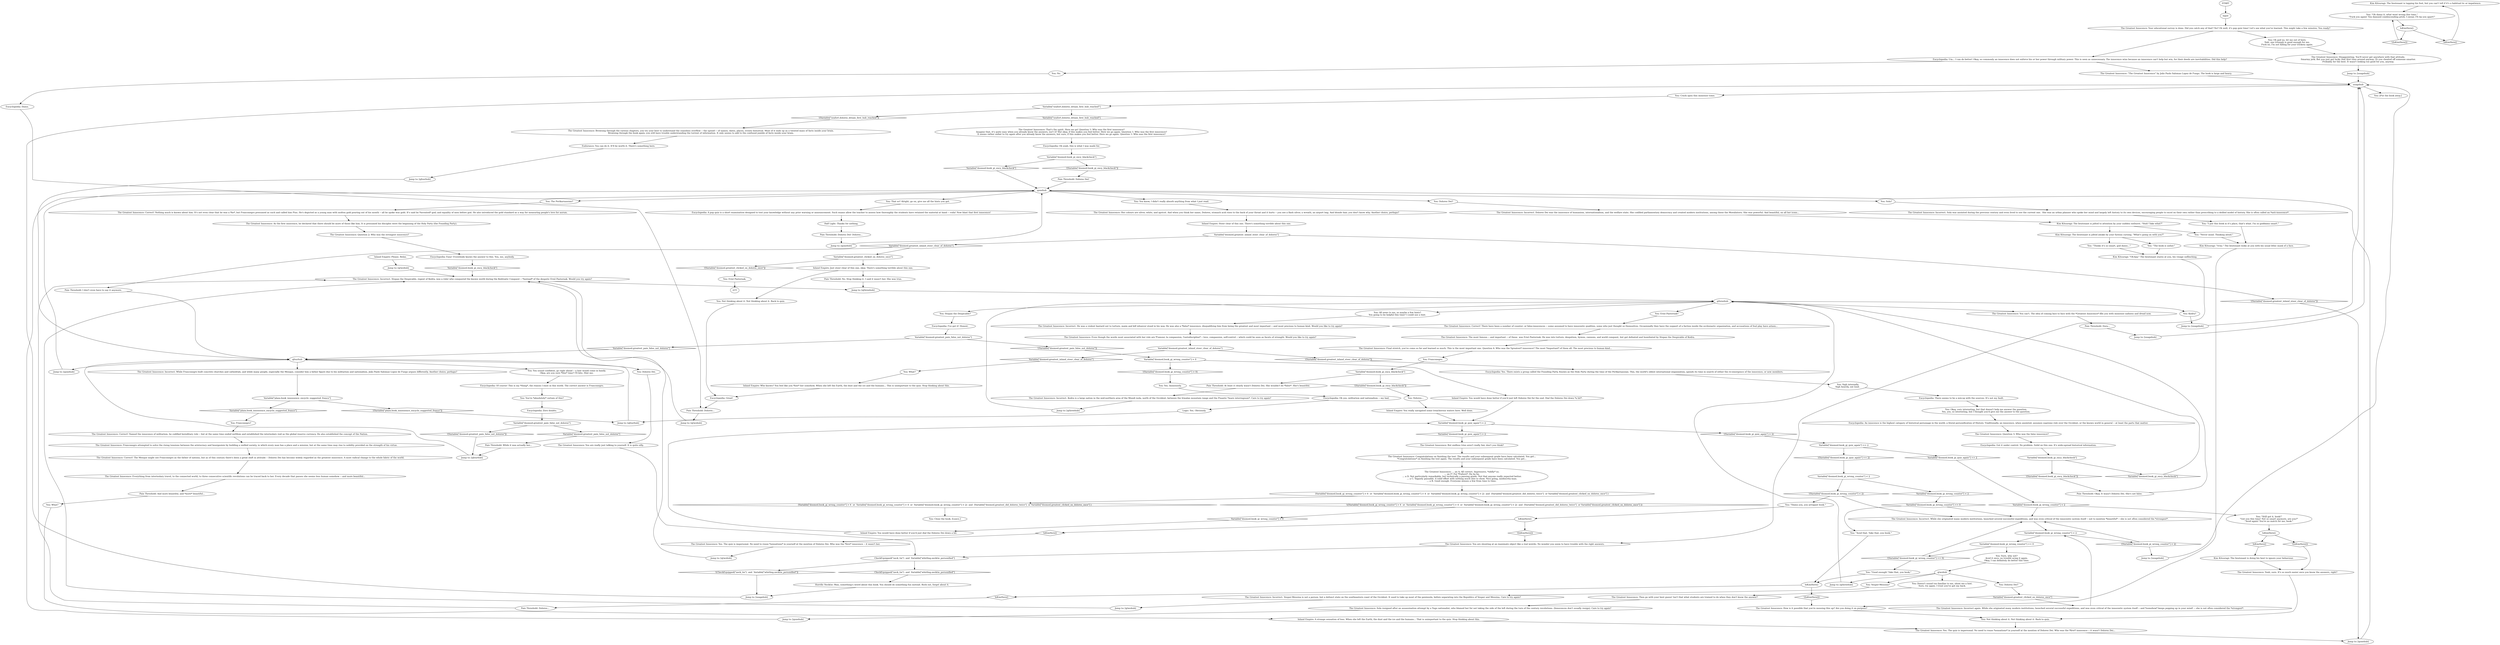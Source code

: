 # INVENTORY / GREATEST INNOSSENCE
# "The Greatest Innocence" by João Paolo Salomao Lopez de Fuego.
# ==================================================
digraph G {
	  0 [label="START"];
	  1 [label="input"];
	  2 [label="Inland Empire: A strange sensation of loss. When she left the Earth, the dust and the ice and the humans... That is unimportant to the quiz. Stop thinking about this."];
	  3 [label="Variable[\"doomed.book_gi_ency_blackcheck\"]"];
	  4 [label="Variable[\"doomed.book_gi_ency_blackcheck\"]", shape=diamond];
	  5 [label="!(Variable[\"doomed.book_gi_ency_blackcheck\"])", shape=diamond];
	  6 [label="You: Sola?"];
	  7 [label="The Greatest Innocence: Incorrect. Sola was anointed during the previous century and even lived to see the current one.  She was an urban planner who spoke her mind and largely left history to its own devices, encouraging people to excel on their own rather than prescribing to a deified model of history. She is often called an *anti-innocence*."];
	  8 [label="The Greatest Innocence: Incorrect. Dolores Dei was the innocence of humanism, internationalism, and the welfare state. She codified parliamentary democracy and created modern institutions, among these the Moralintern. She was powerful. And beautiful, on all her icons..."];
	  9 [label="You: Dolores Dei."];
	  10 [label="The Greatest Innocence: The most famous -- and important -- of these  was Ernö Pasternak. He was into torture, despotism, hymns, cannons, and world conquest, but got defeated and humiliated by Stepan the Despicable of Kedra."];
	  11 [label="Variable[\"doomed.book_gi_quiz_again\"] > 2"];
	  12 [label="Variable[\"doomed.book_gi_quiz_again\"] > 2", shape=diamond];
	  13 [label="!(Variable[\"doomed.book_gi_quiz_again\"] > 2)", shape=diamond];
	  14 [label="Encyclopedia: Got it under control. No problem. Solid on this one. It's wide-spread historical information."];
	  15 [label="The Greatest Innocence: Correct! There have been a number of counter- or false-innocences -- some assumed to have innocentic qualities, some who just thought so themselves. Occasionally they have the support of a faction inside the ecclesiastic organization, and accusations of foul play have arisen..."];
	  16 [label="Jump to: [qfourhub]"];
	  17 [label="Pain Threshold: Dolores..."];
	  18 [label="Jump to: [qtwohub]"];
	  19 [label="Pain Threshold: Dora..."];
	  20 [label="You: Oh god no, let me out of here.\nNah, one triumph is good enough for me.\nFuck no, I'm not falling for your trickery again."];
	  21 [label="The Greatest Innocence: Disappointing. You'll never get anywhere with that attitude.\nSmarmy jerk. Bet you just got lucky that first time around anyway. Or you cheated off someone smarter.\nProbably for the best. It wasn't looking too good for you, anyway."];
	  22 [label="Jump to: [qonehub]"];
	  23 [label="The Greatest Innocence: Correct! Named the innocence of militarism, he codified hereditary rule -- but at the same time ended serfdom and established the interisolary reál as the global reserve currency. He also established the concept of the Nation."];
	  24 [label="You: Ernö Pasternak?"];
	  25 [label="Encyclopedia: There seems to be a mix-up with the sources. It's not my fault."];
	  26 [label="Horrific Necktie: Man, something's weird about this book. You should do something fun instead. Rock out, forget about it."];
	  27 [label="Variable[\"doomed.greatest_inland_steer_clear_of_dolores\"]"];
	  28 [label="Variable[\"doomed.greatest_inland_steer_clear_of_dolores\"]", shape=diamond];
	  29 [label="!(Variable[\"doomed.greatest_inland_steer_clear_of_dolores\"])", shape=diamond];
	  30 [label="You: Not thinking about it. Not thinking about it. Back to quiz."];
	  31 [label="The Greatest Innocence: Correct! Nothing much is known about him. It's not even clear that he was a *he*, but Franconegro presumed as such and called him Pius. He's depicted as a young man with molten gold pouring out of his mouth -- all he spoke was gold. It's said he *invented* god; and equality of men before god. He also introduced the gold standard as a way for measuring people's love for aurum."];
	  32 [label="Jump to: [qonehub]"];
	  33 [label="Jump to: [qtwohub]"];
	  34 [label="qfourhub"];
	  35 [label="You: \"Still got it, book!\"\n\"Got you this time! Not so smart anymore, are you?\"\n\"Aced again! You're no match for me, book.\""];
	  36 [label="Half Light: Thanks for nothing."];
	  37 [label="Inland Empire: Who knows? You feel like you *lost* her somehow. When she left the Earth, the dust and the ice and the humans... This is unimportant to the quiz. Stop thinking about this."];
	  38 [label="Encyclopedia: Oh yeah, this is what I was made for."];
	  39 [label="You: That so? Alright, go on, give me all the hints you got."];
	  40 [label="You: Doesn't sound too familiar to me, shoot me a hint.\nSure, try again. I trust you've got my back."];
	  41 [label="The Greatest Innocence: Final stretch, you've come so far and learned so much. This is the most important one. Question 4: Who was the *greatest* innocence? The most *important* of them all. The most precious to human kind..."];
	  42 [label="Encyclopedia: Zero doubts."];
	  43 [label="The Greatest Innocence: ... an A. All correct. Impressive, *oddly* so.\n... an F! For *Failure*. Ha ha ha.\n... a D. Not particularly remarkable, but technically a passing grade. Not that anyone really expected better.\n... a C. Vaguely passable. A solid effort with nothing much else to show. Nice going, mediocrity-man.\n... a B. Good enough. Everyone misses a few from time to time. "];
	  44 [label="Variable[\"doomed.book_gi_wrong_counter\"] < 2"];
	  45 [label="Variable[\"doomed.book_gi_wrong_counter\"] < 2", shape=diamond];
	  46 [label="!(Variable[\"doomed.book_gi_wrong_counter\"] < 2)", shape=diamond];
	  47 [label="Kim Kitsuragi: \"A-ha.\" The lieutenant looks at you with his usual lithic mask of a face."];
	  48 [label="IsKimHere()"];
	  49 [label="IsKimHere()", shape=diamond];
	  50 [label="!(IsKimHere())", shape=diamond];
	  51 [label="usagehub"];
	  52 [label="Pain Threshold: Dolores Dei! Dolores..."];
	  53 [label="Variable[\"doomed.book_gi_ency_blackcheck\"]"];
	  54 [label="Variable[\"doomed.book_gi_ency_blackcheck\"]", shape=diamond];
	  55 [label="!(Variable[\"doomed.book_gi_ency_blackcheck\"])", shape=diamond];
	  56 [label="Pain Threshold: While it was actually her..."];
	  57 [label="Variable[\"plaza.book_innossence_encyclo_suggested_franco\"]"];
	  58 [label="Variable[\"plaza.book_innossence_encyclo_suggested_franco\"]", shape=diamond];
	  59 [label="!(Variable[\"plaza.book_innossence_encyclo_suggested_franco\"])", shape=diamond];
	  60 [label="Variable[\"seafort.dolores_dream_first_hub_reached\"]"];
	  61 [label="Variable[\"seafort.dolores_dream_first_hub_reached\"]", shape=diamond];
	  62 [label="!(Variable[\"seafort.dolores_dream_first_hub_reached\"])", shape=diamond];
	  63 [label="Jump to: [usagehub]"];
	  64 [label="You: Vesper-Messina?"];
	  65 [label="You: Sigh internally.\nSigh heavily, out loud. "];
	  66 [label="The Greatest Innocence: Yeah, sure. It's so much easier once you know the answers, right?"];
	  67 [label="You: \"Good enough! Take that, you book.\""];
	  68 [label="Inland Empire: You would have done better if you'd just dial the Dolores Dei down a bit."];
	  69 [label="Jump to: [qthreehub]"];
	  70 [label="The Greatest Innocence: Franconegro attempted to solve the rising tensions between the aristocracy and bourgeoisie by building a unified society, in which every man has a place and a mission, but at the same time may rise to nobility provided on the strength of his virtue."];
	  71 [label="The Greatest Innocence: You are shouting at an inanimate object like a real weirdo. No wonder you seem to have trouble with the right answers."];
	  72 [label="IsKimHere()"];
	  73 [label="IsKimHere()", shape=diamond];
	  74 [label="!(IsKimHere())", shape=diamond];
	  75 [label="The Greatest Innocence: Browsing through the various chapters, you try your best to understand the ceaseless overflow -- the sprawl -- of names, dates, places, events historical. Most of it ends up as a twisted mass of facts inside your brain.\nBrowsing through the book again, you still have trouble understanding the torrent of information. It only seems to add to the confused jumble of facts inside your brain."];
	  76 [label="Variable[\"doomed.greatest_pain_false_not_dolores\"]"];
	  77 [label="Variable[\"doomed.greatest_pain_false_not_dolores\"]", shape=diamond];
	  78 [label="!(Variable[\"doomed.greatest_pain_false_not_dolores\"])", shape=diamond];
	  79 [label="(Variable[\"doomed.book_gi_wrong_counter\"] > 6  or  Variable[\"doomed.book_gi_wrong_counter\"] > 4  or  Variable[\"doomed.book_gi_wrong_counter\"] > 2)  and  (Variable[\"doomed.greatest_did_dolores_twice\"]  or Variable[\"doomed.greatest_clicked_on_dolores_once\"] )"];
	  80 [label="(Variable[\"doomed.book_gi_wrong_counter\"] > 6  or  Variable[\"doomed.book_gi_wrong_counter\"] > 4  or  Variable[\"doomed.book_gi_wrong_counter\"] > 2)  and  (Variable[\"doomed.greatest_did_dolores_twice\"]  or Variable[\"doomed.greatest_clicked_on_dolores_once\"] )", shape=diamond];
	  81 [label="!((Variable[\"doomed.book_gi_wrong_counter\"] > 6  or  Variable[\"doomed.book_gi_wrong_counter\"] > 4  or  Variable[\"doomed.book_gi_wrong_counter\"] > 2)  and  (Variable[\"doomed.greatest_did_dolores_twice\"]  or Variable[\"doomed.greatest_clicked_on_dolores_once\"] ))", shape=diamond];
	  82 [label="Jump to: [usagehub]"];
	  83 [label="You: You're *absolutely* certain of this?"];
	  84 [label="You: No."];
	  85 [label="Kim Kitsuragi: \"Oh-kay.\" The lieutenant stares at you, his visage unflinching."];
	  86 [label="You: \"Aced that. Take that, you book.\""];
	  87 [label="The Greatest Innocence: Yes. The quiz is impersonal. No need to rouse *sensations* in yourself at the mention of Dolores Dei. Who was the *first* innocence -- it wasn't Dolores Dei..."];
	  88 [label="Logic: Yes. Obviously."];
	  89 [label="Jump to: [qonehub]"];
	  90 [label="You: Dolores Dei?"];
	  91 [label="You: You sound confident, go right ahead -- a hint would come in handy.\nOkay, are you sure *this* time? I'll bite. Hint me."];
	  92 [label="The Greatest Innocence: As the first innocence, he declared that there should be more of those like him. It is presumed his disciples were the beginning of the Holy Party (the Founding Party)."];
	  93 [label="IsKimHere()"];
	  94 [label="IsKimHere()", shape=diamond];
	  95 [label="!(IsKimHere())", shape=diamond];
	  96 [label="Variable[\"doomed.book_gi_quiz_again\"] == 2"];
	  97 [label="Variable[\"doomed.book_gi_quiz_again\"] == 2", shape=diamond];
	  98 [label="!(Variable[\"doomed.book_gi_quiz_again\"] == 2)", shape=diamond];
	  99 [label="Kim Kitsuragi: The lieutenant is doing his best to ignore your behaviour."];
	  100 [label="Variable[\"doomed.greatest_inland_steer_clear_of_dolores\"]"];
	  101 [label="Variable[\"doomed.greatest_inland_steer_clear_of_dolores\"]", shape=diamond];
	  102 [label="!(Variable[\"doomed.greatest_inland_steer_clear_of_dolores\"])", shape=diamond];
	  103 [label="The Greatest Innocence: Incorrect again. While she originated many modern institutions, launched several successful expeditions, and was even critical of the innocentic system itself -- and *somehow* keeps popping up in your mind! -- she is not often considered the *strongest*."];
	  104 [label="Pain Threshold: Okay. It wasn't Dolores Dei. She's not false."];
	  105 [label="Pain Threshold: And more beautiful, and *more* beautiful..."];
	  106 [label="You: The Perikarnassian?"];
	  107 [label="qonehub"];
	  108 [label="You: All news to me, so maybe a few hints?\nYou going to be helpful this time? I could use a hint."];
	  109 [label="Encyclopedia: Of course! This is my *thing*, the reason I exist in this world. The correct answer is Franconegro."];
	  110 [label="Jump to: [usagehub]"];
	  111 [label="You: You know, I didn't really absorb anything from what I just read."];
	  112 [label="You: \"The book is unfair.\""];
	  113 [label="You: \"Thinks it's so smart, god damn...\""];
	  114 [label="Endurance: You can do it. It'll be worth it. There's something here."];
	  115 [label="Inland Empire: Steer clear of this one. There's something terrible about this one."];
	  116 [label="You: Dolores Dei?"];
	  117 [label="Encyclopedia: A pop quiz is a short examination designed to test your knowledge without any prior warning or announcement. Such exams allow the teacher to assess how thoroughly the students have retained the material at hand -- voila! Now blast that first innocence!"];
	  118 [label="The Greatest Innocence: Question 2: Who was the strongest innocence?"];
	  119 [label="Jump to: [qtwohub]"];
	  120 [label="Encyclopedia: Damn."];
	  121 [label="You: Crack open this immense tome."];
	  122 [label="Variable[\"doomed.greatest_pain_false_not_dolores\"]"];
	  123 [label="Variable[\"doomed.greatest_pain_false_not_dolores\"]", shape=diamond];
	  124 [label="!(Variable[\"doomed.greatest_pain_false_not_dolores\"])", shape=diamond];
	  125 [label="Encyclopedia: Easy! Everybody knows the answer to this. You, me, anybody."];
	  126 [label="You: Kedra?"];
	  127 [label="qthreehub"];
	  128 [label="Jump to: [qthreehub]"];
	  129 [label="Jump to: [qfourhub]"];
	  130 [label="Kim Kitsuragi: The lieutenant is tapping his foot, but you can't tell if it's a habitual tic or impatience."];
	  131 [label="IsKimHere()"];
	  132 [label="IsKimHere()", shape=diamond];
	  133 [label="!(IsKimHere())", shape=diamond];
	  134 [label="CheckEquipped(\"neck_tie\")  and  Variable[\"whirling.necktie_personified\"]"];
	  135 [label="CheckEquipped(\"neck_tie\")  and  Variable[\"whirling.necktie_personified\"]", shape=diamond];
	  136 [label="!(CheckEquipped(\"neck_tie\")  and  Variable[\"whirling.necktie_personified\"])", shape=diamond];
	  137 [label="Pain Threshold: Dolores Dei!"];
	  138 [label="The Greatest Innocence: Incorrect. Vesper-Messina is not a person, but a defunct state on the southeastern coast of the Occident. It used to take up most of the peninsula, before separating into the Republics of Vesper and Messina. Care to try again?"];
	  139 [label="Jump to: [qtwohub]"];
	  140 [label="You: Stepan the Despicable?"];
	  141 [label="The Greatest Innocence: Everything from interisolary travel, to the connected world, to three consecutive scientific revolutions can be traced back to her. Every decade that passes she seems less human somehow -- and more beautiful..."];
	  142 [label="You: \"Never mind. Thinking aloud.\""];
	  143 [label="You: \"Damn you, you arrogant book.\""];
	  144 [label="The Greatest Innocence: But endless tries aren't really fair, don't you think?"];
	  145 [label="You: [Put the book away.]"];
	  146 [label="Inland Empire: Please. Relax."];
	  147 [label="You: What?"];
	  148 [label="Pain Threshold: No. Stop thinking it. I said it wasn't her. She was true."];
	  149 [label="Inland Empire: You really navigated some treacherous waters here. Well done."];
	  150 [label="You: Yes. Immensely."];
	  151 [label="The Greatest Innocence: \"The Greatest Innocence\" by João Paolo Salomao Lopez de Fuego. The book is large and heavy."];
	  152 [label="The Greatest Innocence: Your educational survey is done. Did you catch any of that? No? Oh well, it's pop quiz time! Let's see what you've learned. This might take a few minutes. You ready?"];
	  153 [label="Jump to: [qfourhub]"];
	  154 [label="The Greatest Innocence: Even though the words most associated with her rule are *l'amour, la compassion, l'autodiscipline* -- love, compassion, self-control -- which could be seen as facets of strength. Would you like to try again?"];
	  155 [label="Variable[\"doomed.book_gi_wrong_counter\"] < 2"];
	  156 [label="Variable[\"doomed.book_gi_wrong_counter\"] < 2", shape=diamond];
	  157 [label="!(Variable[\"doomed.book_gi_wrong_counter\"] < 2)", shape=diamond];
	  158 [label="Variable[\"doomed.book_gi_wrong_counter\"] == 0"];
	  159 [label="Variable[\"doomed.book_gi_wrong_counter\"] == 0", shape=diamond];
	  160 [label="!(Variable[\"doomed.book_gi_wrong_counter\"] == 0)", shape=diamond];
	  161 [label="You: Sure, why not?\nAced it once, no trouble acing it again.\nOkay, I can definitely do better this time."];
	  162 [label="Encyclopedia: Um... I can do better! Okay, so commonly an innocence does not enforce his or her power through military power. This is seen as unnecessary. The innocence wins because an innocence can't help but win, for their deeds are inevitabilities. Did this help?"];
	  163 [label="Encyclopedia: An innocence is the highest category of historical personage in the world, a literal personification of History. Traditionally, an innocence, when anointed, assumes supreme rule over the Occident, or the known world in general -- at least the parts that matter."];
	  164 [label="The Greatest Innocence: Then go with your best guess! Isn't that what students are trained to do when they don't know the answer?"];
	  165 [label="The Greatest Innocence: Her colours are silver, white, and apricot. And when you think her name, Dolores, stomach acid rises to the back of your throat and it hurts -- you see a flash silver, a wreath, an airport bag. And blonde hair, you don't know why. Another choice, perhaps?"];
	  166 [label="Kim Kitsuragi: The lieutenant is jolted to attention by your sudden outburst. \"Huh? Take what?\""];
	  167 [label="Pain Threshold: Dolores..."];
	  168 [label="You: Dolores..."];
	  169 [label="The Greatest Innocence: You can't. The idea of coming face to face with the *Greatest Innocence* fills you with immense sadness and dread now."];
	  170 [label="The Greatest Innocence: That's the spirit. Here we go! Question 1: Who was the first innocence?\nImagine that, it's quite easy when you already know the answers, isn't it? But okay, if this makes you feel better. Here we go again. Question 1: Who was the first innocence?\nIt seems rather unfair to try again after you already know the answers, but sure, if this makes you feel better. Here we go again. Question 1: Who was the first innocence?"];
	  171 [label="qtwohub"];
	  172 [label="The Greatest Innocence: Incorrect. Stepan the Despicable, regent of Kedra, was a ruler who conquered the known world during the Kedreatic Conquest -- *instead* of the despotic Ernö Pasternak. Would you try again?"];
	  173 [label="Encyclopedia: I've got it! Honest."];
	  174 [label="You: Franconegro."];
	  175 [label="Jump to: [qonehub]"];
	  176 [label="The Greatest Innocence: Sola resigned after an assassination attempt by a Yugo nationalist, who blamed her for not taking the side of the left during the turn of the century revolutions. (Innocences don't usually resign). Care to try again?"];
	  177 [label="You: \"I put this book in it's place, that's what. I'm so goddamn smart.\""];
	  178 [label="Kim Kitsuragi: The lieutenant is jolted awake by your furious cursing. \"What's going on with you?\""];
	  179 [label="The Greatest Innocence: Yes. The quiz is impersonal. No need to rouse *sensations* in yourself at the mention of Dolores Dei. Who was the *first* innocence -- it wasn't her."];
	  180 [label="Encyclopedia: Great!"];
	  181 [label="Encyclopedia: Oh yes, militarism and nationalism -- my bad."];
	  182 [label="You: Franconegro?"];
	  183 [label="Jump to: [qthreehub]"];
	  184 [label="The Greatest Innocence: Incorrect. Kedra is a large nation in the mid-northern area of the Mundi isola, north of the Occident, between the Irmalan mountain range and the Pisantic *mare interregnum*. Care to try again?"];
	  185 [label="Jump to: [usagehub]"];
	  186 [label="You: Not thinking about it. Not thinking about it. Back to quiz."];
	  187 [label="Pain Threshold: I don't even have to say it anymore."];
	  188 [label="Variable[\"doomed.book_gi_wrong_counter\"] > 0"];
	  189 [label="Variable[\"doomed.book_gi_wrong_counter\"] > 0", shape=diamond];
	  190 [label="!(Variable[\"doomed.book_gi_wrong_counter\"] > 0)", shape=diamond];
	  191 [label="Inland Empire: You would have done better if you'd just left Dolores Dei for the end. Dial the Dolores Dei down *a bit*."];
	  192 [label="You: Close the book. [Leave.]"];
	  193 [label="The Greatest Innocence: Incorrect. While she originated many modern institutions, launched several successful expeditions, and was even critical of the innocentic system itself -- not to mention *beautiful* -- she is not often considered the *strongest*."];
	  194 [label="You: Ernö Pasternak."];
	  195 [label="The Greatest Innocence: Incorrect. While Franconegro built concrete churches and cathedrals, and while many people, especially the Mesque, consider him a father figure due to his militarism and nationalism, João Paolo Salomao Lopez de Fuego argues differently. Another choice, perhaps?"];
	  196 [label="Variable[\"doomed.book_gi_ency_blackcheck\"]"];
	  197 [label="Variable[\"doomed.book_gi_ency_blackcheck\"]", shape=diamond];
	  198 [label="!(Variable[\"doomed.book_gi_ency_blackcheck\"])", shape=diamond];
	  199 [label="Pain Threshold: At least it clearly wasn't Dolores Dei. She wouldn't be *false*. She's beautiful."];
	  200 [label="You: Okay, very interesting, but that doesn't help me answer the question.\nYes, yes, so interesting, but I thought you'd give me the answer to the question."];
	  201 [label="The Greatest Innocence: Question 3: Who was the false innocence?"];
	  202 [label="The Greatest Innocence: Correct! The Mesque might see Franconegro as the father of nations, but as of this century there's been a great shift in attitude -- Dolores Dei has become widely regarded as the greatest innocence. A most radical change to the whole fabric of the world."];
	  203 [label="The Greatest Innocence: You are really just talking to yourself. It is quite silly."];
	  204 [label="The Greatest Innocence: How is it possible that you're messing this up? Are you doing it on purpose?"];
	  205 [label="You: \"Oh damn it, what went wrong this time.\"\n\"Fuck you again! You damned condescending prick. I swear, I'll rip you apart!\""];
	  206 [label="Jump to: [usagehub]"];
	  207 [label="The Greatest Innocence: Congratulations on finishing the test. The results and your subsequent grade have been calculated. You get...\n*Congratulations* on finishing the test again. The results and your subsequent grade have been calculated. You get..."];
	  208 [label="You: What?"];
	  209 [label="Variable[\"doomed.greatest_clicked_on_dolores_once\"]"];
	  210 [label="Variable[\"doomed.greatest_clicked_on_dolores_once\"]", shape=diamond];
	  211 [label="!(Variable[\"doomed.greatest_clicked_on_dolores_once\"])", shape=diamond];
	  212 [label="Inland Empire: Just steer clear of this one, okay. There's something terrible about this one."];
	  213 [label="Encyclopedia: Yes. There exists a group called the Founding Party. Known as the Holy Party during the time of the Perikarnassian. This, the world's oldest international organization, spends its time in search of either the re-emergence of the innocence, or new members."];
	  214 [label="The Greatest Innocence: Incorrect. He was a violent bastard out to torture, maim and kill whoever stood in his way. He was also a *false* innocence, disqualifying him from being the greatest and most important -- and most precious to human kind. Would you like to try again?"];
	  0 -> 1
	  1 -> 152
	  2 -> 87
	  3 -> 4
	  3 -> 5
	  4 -> 127
	  5 -> 104
	  6 -> 7
	  7 -> 177
	  8 -> 166
	  9 -> 203
	  10 -> 41
	  11 -> 12
	  11 -> 13
	  12 -> 144
	  13 -> 96
	  14 -> 3
	  15 -> 10
	  16 -> 34
	  17 -> 119
	  18 -> 172
	  19 -> 63
	  20 -> 21
	  21 -> 82
	  22 -> 107
	  23 -> 70
	  24 -> 15
	  25 -> 200
	  26 -> 110
	  27 -> 28
	  27 -> 29
	  28 -> 147
	  29 -> 213
	  30 -> 180
	  31 -> 92
	  32 -> 107
	  33 -> 172
	  34 -> 9
	  34 -> 91
	  34 -> 195
	  34 -> 175
	  35 -> 72
	  36 -> 52
	  37 -> 180
	  38 -> 53
	  39 -> 117
	  40 -> 164
	  41 -> 174
	  42 -> 122
	  43 -> 79
	  44 -> 45
	  44 -> 46
	  45 -> 159
	  46 -> 193
	  46 -> 143
	  47 -> 204
	  48 -> 49
	  48 -> 50
	  49 -> 179
	  50 -> 71
	  51 -> 121
	  51 -> 145
	  52 -> 89
	  53 -> 54
	  53 -> 55
	  54 -> 107
	  55 -> 137
	  56 -> 129
	  57 -> 58
	  57 -> 59
	  58 -> 182
	  59 -> 16
	  60 -> 61
	  60 -> 62
	  61 -> 170
	  62 -> 75
	  63 -> 51
	  64 -> 138
	  65 -> 25
	  66 -> 186
	  67 -> 93
	  68 -> 11
	  69 -> 127
	  70 -> 202
	  71 -> 134
	  72 -> 73
	  72 -> 74
	  73 -> 99
	  74 -> 66
	  75 -> 114
	  76 -> 77
	  76 -> 78
	  77 -> 34
	  78 -> 188
	  79 -> 80
	  79 -> 81
	  80 -> 192
	  81 -> 189
	  82 -> 51
	  83 -> 42
	  84 -> 120
	  85 -> 71
	  86 -> 93
	  87 -> 32
	  88 -> 16
	  89 -> 107
	  90 -> 210
	  91 -> 109
	  92 -> 118
	  93 -> 94
	  93 -> 95
	  94 -> 167
	  95 -> 204
	  96 -> 97
	  96 -> 98
	  97 -> 156
	  98 -> 44
	  99 -> 66
	  100 -> 101
	  100 -> 102
	  101 -> 209
	  101 -> 187
	  102 -> 32
	  103 -> 155
	  104 -> 127
	  105 -> 208
	  106 -> 31
	  107 -> 6
	  107 -> 39
	  107 -> 106
	  107 -> 111
	  107 -> 116
	  108 -> 214
	  109 -> 83
	  110 -> 51
	  111 -> 165
	  112 -> 85
	  113 -> 85
	  114 -> 153
	  115 -> 100
	  116 -> 8
	  117 -> 36
	  118 -> 125
	  119 -> 172
	  120 -> 17
	  121 -> 60
	  122 -> 123
	  122 -> 124
	  123 -> 56
	  124 -> 129
	  125 -> 197
	  126 -> 185
	  127 -> 169
	  127 -> 140
	  127 -> 108
	  127 -> 24
	  127 -> 126
	  128 -> 127
	  129 -> 34
	  130 -> 205
	  131 -> 132
	  131 -> 133
	  132 -> 130
	  133 -> 205
	  134 -> 136
	  134 -> 135
	  135 -> 26
	  136 -> 110
	  137 -> 107
	  138 -> 33
	  139 -> 172
	  140 -> 173
	  141 -> 105
	  142 -> 47
	  143 -> 48
	  144 -> 207
	  146 -> 139
	  147 -> 37
	  148 -> 128
	  149 -> 11
	  150 -> 181
	  151 -> 51
	  152 -> 162
	  152 -> 20
	  153 -> 34
	  154 -> 27
	  155 -> 157
	  155 -> 158
	  156 -> 193
	  156 -> 35
	  157 -> 193
	  157 -> 206
	  158 -> 160
	  158 -> 161
	  159 -> 193
	  159 -> 86
	  160 -> 193
	  160 -> 67
	  161 -> 171
	  162 -> 84
	  162 -> 151
	  163 -> 201
	  164 -> 176
	  165 -> 115
	  166 -> 178
	  166 -> 142
	  167 -> 172
	  168 -> 149
	  169 -> 19
	  170 -> 38
	  171 -> 40
	  171 -> 90
	  171 -> 64
	  171 -> 183
	  172 -> 128
	  173 -> 76
	  174 -> 196
	  175 -> 107
	  176 -> 22
	  177 -> 47
	  178 -> 112
	  178 -> 113
	  179 -> 18
	  180 -> 17
	  181 -> 88
	  182 -> 23
	  183 -> 127
	  184 -> 69
	  185 -> 51
	  186 -> 87
	  187 -> 34
	  188 -> 190
	  188 -> 191
	  189 -> 68
	  190 -> 150
	  191 -> 11
	  193 -> 155
	  194 -> 215
	  195 -> 57
	  196 -> 198
	  196 -> 199
	  197 -> 172
	  198 -> 168
	  199 -> 184
	  200 -> 163
	  201 -> 14
	  202 -> 141
	  203 -> 134
	  204 -> 186
	  205 -> 131
	  206 -> 51
	  207 -> 43
	  208 -> 2
	  209 -> 211
	  209 -> 212
	  210 -> 103
	  211 -> 194
	  212 -> 148
	  212 -> 30
	  213 -> 65
	  214 -> 154
}

